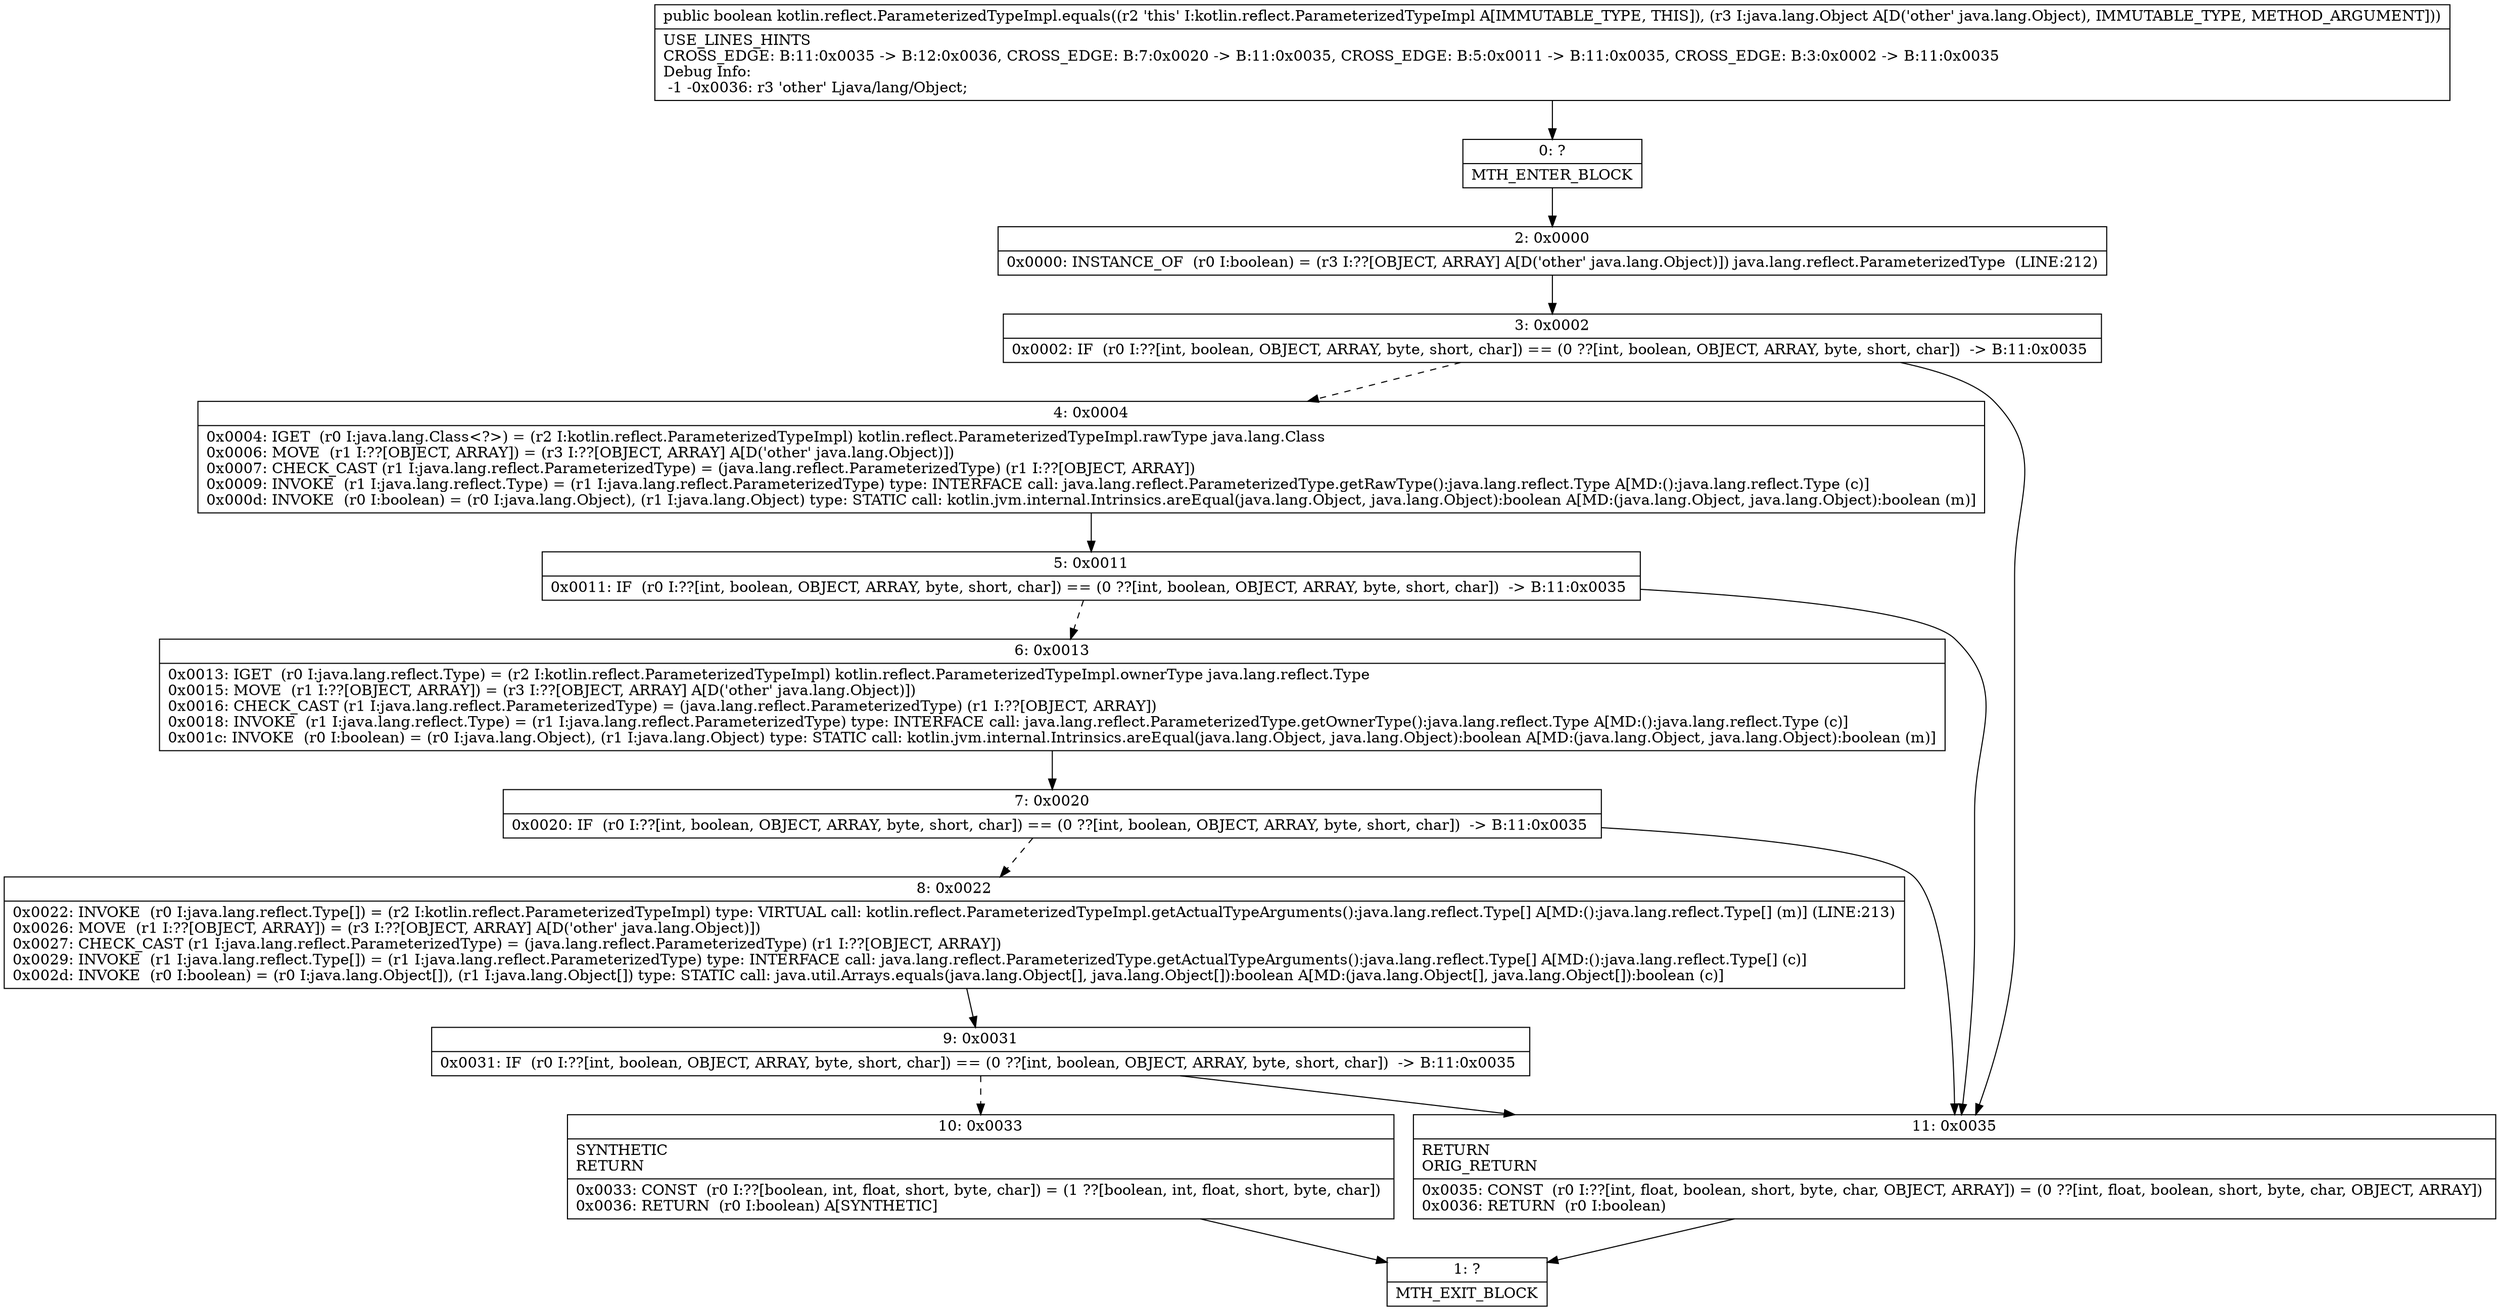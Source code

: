 digraph "CFG forkotlin.reflect.ParameterizedTypeImpl.equals(Ljava\/lang\/Object;)Z" {
Node_0 [shape=record,label="{0\:\ ?|MTH_ENTER_BLOCK\l}"];
Node_2 [shape=record,label="{2\:\ 0x0000|0x0000: INSTANCE_OF  (r0 I:boolean) = (r3 I:??[OBJECT, ARRAY] A[D('other' java.lang.Object)]) java.lang.reflect.ParameterizedType  (LINE:212)\l}"];
Node_3 [shape=record,label="{3\:\ 0x0002|0x0002: IF  (r0 I:??[int, boolean, OBJECT, ARRAY, byte, short, char]) == (0 ??[int, boolean, OBJECT, ARRAY, byte, short, char])  \-\> B:11:0x0035 \l}"];
Node_4 [shape=record,label="{4\:\ 0x0004|0x0004: IGET  (r0 I:java.lang.Class\<?\>) = (r2 I:kotlin.reflect.ParameterizedTypeImpl) kotlin.reflect.ParameterizedTypeImpl.rawType java.lang.Class \l0x0006: MOVE  (r1 I:??[OBJECT, ARRAY]) = (r3 I:??[OBJECT, ARRAY] A[D('other' java.lang.Object)]) \l0x0007: CHECK_CAST (r1 I:java.lang.reflect.ParameterizedType) = (java.lang.reflect.ParameterizedType) (r1 I:??[OBJECT, ARRAY]) \l0x0009: INVOKE  (r1 I:java.lang.reflect.Type) = (r1 I:java.lang.reflect.ParameterizedType) type: INTERFACE call: java.lang.reflect.ParameterizedType.getRawType():java.lang.reflect.Type A[MD:():java.lang.reflect.Type (c)]\l0x000d: INVOKE  (r0 I:boolean) = (r0 I:java.lang.Object), (r1 I:java.lang.Object) type: STATIC call: kotlin.jvm.internal.Intrinsics.areEqual(java.lang.Object, java.lang.Object):boolean A[MD:(java.lang.Object, java.lang.Object):boolean (m)]\l}"];
Node_5 [shape=record,label="{5\:\ 0x0011|0x0011: IF  (r0 I:??[int, boolean, OBJECT, ARRAY, byte, short, char]) == (0 ??[int, boolean, OBJECT, ARRAY, byte, short, char])  \-\> B:11:0x0035 \l}"];
Node_6 [shape=record,label="{6\:\ 0x0013|0x0013: IGET  (r0 I:java.lang.reflect.Type) = (r2 I:kotlin.reflect.ParameterizedTypeImpl) kotlin.reflect.ParameterizedTypeImpl.ownerType java.lang.reflect.Type \l0x0015: MOVE  (r1 I:??[OBJECT, ARRAY]) = (r3 I:??[OBJECT, ARRAY] A[D('other' java.lang.Object)]) \l0x0016: CHECK_CAST (r1 I:java.lang.reflect.ParameterizedType) = (java.lang.reflect.ParameterizedType) (r1 I:??[OBJECT, ARRAY]) \l0x0018: INVOKE  (r1 I:java.lang.reflect.Type) = (r1 I:java.lang.reflect.ParameterizedType) type: INTERFACE call: java.lang.reflect.ParameterizedType.getOwnerType():java.lang.reflect.Type A[MD:():java.lang.reflect.Type (c)]\l0x001c: INVOKE  (r0 I:boolean) = (r0 I:java.lang.Object), (r1 I:java.lang.Object) type: STATIC call: kotlin.jvm.internal.Intrinsics.areEqual(java.lang.Object, java.lang.Object):boolean A[MD:(java.lang.Object, java.lang.Object):boolean (m)]\l}"];
Node_7 [shape=record,label="{7\:\ 0x0020|0x0020: IF  (r0 I:??[int, boolean, OBJECT, ARRAY, byte, short, char]) == (0 ??[int, boolean, OBJECT, ARRAY, byte, short, char])  \-\> B:11:0x0035 \l}"];
Node_8 [shape=record,label="{8\:\ 0x0022|0x0022: INVOKE  (r0 I:java.lang.reflect.Type[]) = (r2 I:kotlin.reflect.ParameterizedTypeImpl) type: VIRTUAL call: kotlin.reflect.ParameterizedTypeImpl.getActualTypeArguments():java.lang.reflect.Type[] A[MD:():java.lang.reflect.Type[] (m)] (LINE:213)\l0x0026: MOVE  (r1 I:??[OBJECT, ARRAY]) = (r3 I:??[OBJECT, ARRAY] A[D('other' java.lang.Object)]) \l0x0027: CHECK_CAST (r1 I:java.lang.reflect.ParameterizedType) = (java.lang.reflect.ParameterizedType) (r1 I:??[OBJECT, ARRAY]) \l0x0029: INVOKE  (r1 I:java.lang.reflect.Type[]) = (r1 I:java.lang.reflect.ParameterizedType) type: INTERFACE call: java.lang.reflect.ParameterizedType.getActualTypeArguments():java.lang.reflect.Type[] A[MD:():java.lang.reflect.Type[] (c)]\l0x002d: INVOKE  (r0 I:boolean) = (r0 I:java.lang.Object[]), (r1 I:java.lang.Object[]) type: STATIC call: java.util.Arrays.equals(java.lang.Object[], java.lang.Object[]):boolean A[MD:(java.lang.Object[], java.lang.Object[]):boolean (c)]\l}"];
Node_9 [shape=record,label="{9\:\ 0x0031|0x0031: IF  (r0 I:??[int, boolean, OBJECT, ARRAY, byte, short, char]) == (0 ??[int, boolean, OBJECT, ARRAY, byte, short, char])  \-\> B:11:0x0035 \l}"];
Node_10 [shape=record,label="{10\:\ 0x0033|SYNTHETIC\lRETURN\l|0x0033: CONST  (r0 I:??[boolean, int, float, short, byte, char]) = (1 ??[boolean, int, float, short, byte, char]) \l0x0036: RETURN  (r0 I:boolean) A[SYNTHETIC]\l}"];
Node_1 [shape=record,label="{1\:\ ?|MTH_EXIT_BLOCK\l}"];
Node_11 [shape=record,label="{11\:\ 0x0035|RETURN\lORIG_RETURN\l|0x0035: CONST  (r0 I:??[int, float, boolean, short, byte, char, OBJECT, ARRAY]) = (0 ??[int, float, boolean, short, byte, char, OBJECT, ARRAY]) \l0x0036: RETURN  (r0 I:boolean) \l}"];
MethodNode[shape=record,label="{public boolean kotlin.reflect.ParameterizedTypeImpl.equals((r2 'this' I:kotlin.reflect.ParameterizedTypeImpl A[IMMUTABLE_TYPE, THIS]), (r3 I:java.lang.Object A[D('other' java.lang.Object), IMMUTABLE_TYPE, METHOD_ARGUMENT]))  | USE_LINES_HINTS\lCROSS_EDGE: B:11:0x0035 \-\> B:12:0x0036, CROSS_EDGE: B:7:0x0020 \-\> B:11:0x0035, CROSS_EDGE: B:5:0x0011 \-\> B:11:0x0035, CROSS_EDGE: B:3:0x0002 \-\> B:11:0x0035\lDebug Info:\l  \-1 \-0x0036: r3 'other' Ljava\/lang\/Object;\l}"];
MethodNode -> Node_0;Node_0 -> Node_2;
Node_2 -> Node_3;
Node_3 -> Node_4[style=dashed];
Node_3 -> Node_11;
Node_4 -> Node_5;
Node_5 -> Node_6[style=dashed];
Node_5 -> Node_11;
Node_6 -> Node_7;
Node_7 -> Node_8[style=dashed];
Node_7 -> Node_11;
Node_8 -> Node_9;
Node_9 -> Node_10[style=dashed];
Node_9 -> Node_11;
Node_10 -> Node_1;
Node_11 -> Node_1;
}

